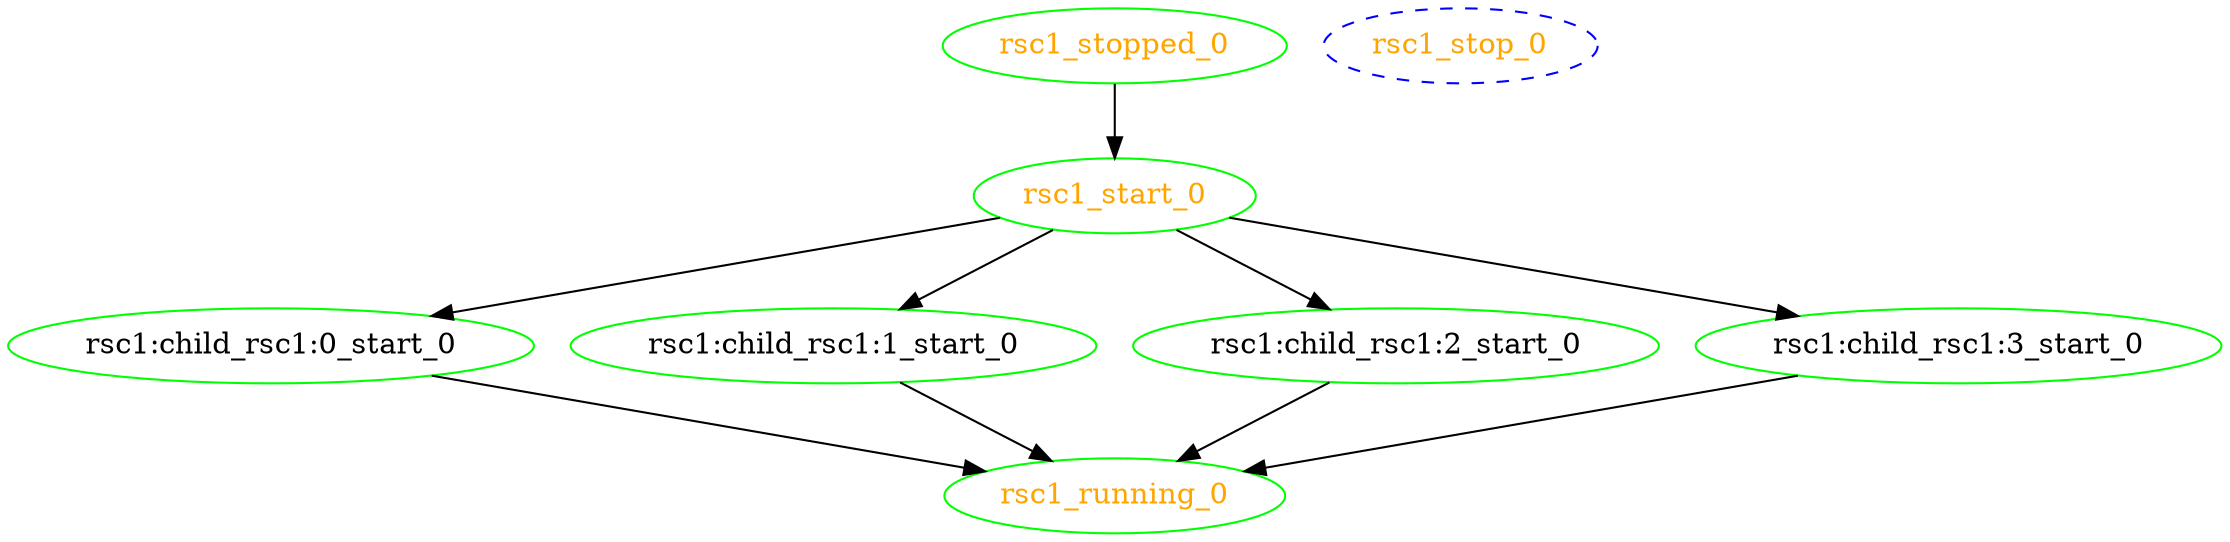 digraph "g" {
	size = "30,30"
"rsc1:child_rsc1:0_start_0" [ tooltip="node1" color="green" fontcolor="black" ]
"rsc1:child_rsc1:1_start_0" [ tooltip="node2" color="green" fontcolor="black" ]
"rsc1:child_rsc1:2_start_0" [ tooltip="node1" color="green" fontcolor="black" ]
"rsc1:child_rsc1:3_start_0" [ tooltip="node2" color="green" fontcolor="black" ]
"rsc1_start_0" [ tooltip="" color="green" fontcolor="orange" ]
"rsc1_running_0" [ tooltip="" color="green" fontcolor="orange" ]
"rsc1_stop_0" [ style="dashed" color="blue" fontcolor="orange" ]
"rsc1_stopped_0" [ tooltip="" color="green" fontcolor="orange" ]
"rsc1_start_0" -> "rsc1:child_rsc1:0_start_0"
"rsc1_start_0" -> "rsc1:child_rsc1:1_start_0"
"rsc1_start_0" -> "rsc1:child_rsc1:2_start_0"
"rsc1_start_0" -> "rsc1:child_rsc1:3_start_0"
"rsc1_stopped_0" -> "rsc1_start_0"
"rsc1:child_rsc1:0_start_0" -> "rsc1_running_0"
"rsc1:child_rsc1:1_start_0" -> "rsc1_running_0"
"rsc1:child_rsc1:2_start_0" -> "rsc1_running_0"
"rsc1:child_rsc1:3_start_0" -> "rsc1_running_0"
}
